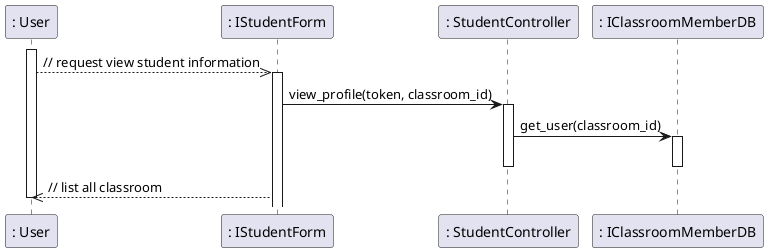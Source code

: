 @startuml viewStudent
activate ": User"
": User" -->> ": IStudentForm": // request view student information
activate ": IStudentForm"
": IStudentForm" -> ": StudentController": view_profile(token, classroom_id)
activate ": StudentController"
": StudentController" -> ": IClassroomMemberDB": get_user(classroom_id)
activate ": IClassroomMemberDB"
deactivate ": IClassroomMemberDB"
deactivate ": StudentController"
": IStudentForm" -->> ": User": // list all classroom
deactivate ": User"

@enduml